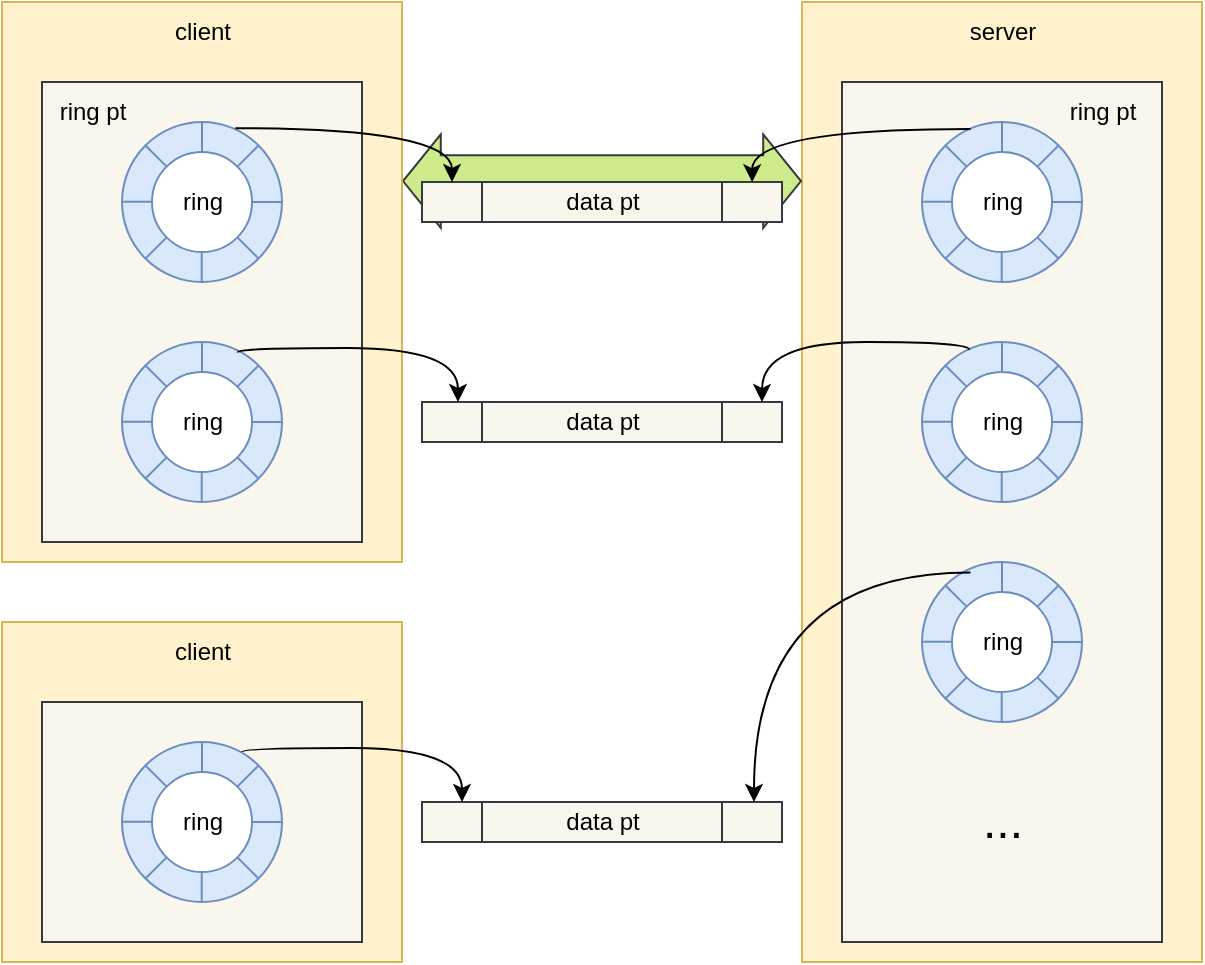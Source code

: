<mxfile version="26.2.14">
  <diagram name="第 1 页" id="fVzsJx4XiAYBmPSDH2KR">
    <mxGraphModel dx="655" dy="427" grid="1" gridSize="10" guides="1" tooltips="1" connect="1" arrows="1" fold="1" page="1" pageScale="1" pageWidth="827" pageHeight="1169" math="0" shadow="0">
      <root>
        <mxCell id="0" />
        <mxCell id="1" parent="0" />
        <mxCell id="dK6BjwZrTyGDKxUqqTmI-32" value="" style="rounded=0;whiteSpace=wrap;html=1;fillColor=#fff2cc;strokeColor=#d6b656;" parent="1" vertex="1">
          <mxGeometry x="520" y="80" width="200" height="480" as="geometry" />
        </mxCell>
        <mxCell id="dK6BjwZrTyGDKxUqqTmI-33" value="" style="rounded=0;whiteSpace=wrap;html=1;fillColor=#f9f7ed;strokeColor=#36393d;" parent="1" vertex="1">
          <mxGeometry x="540" y="120" width="160" height="430" as="geometry" />
        </mxCell>
        <mxCell id="dK6BjwZrTyGDKxUqqTmI-141" value="" style="shape=flexArrow;endArrow=classic;startArrow=classic;html=1;rounded=0;width=25.833;endSize=5.964;fillColor=#cdeb8b;strokeColor=#36393d;startSize=5.964;" parent="1" edge="1">
          <mxGeometry width="100" height="100" relative="1" as="geometry">
            <mxPoint x="320" y="169.56" as="sourcePoint" />
            <mxPoint x="520" y="169.56" as="targetPoint" />
          </mxGeometry>
        </mxCell>
        <mxCell id="dK6BjwZrTyGDKxUqqTmI-2" value="" style="rounded=0;whiteSpace=wrap;html=1;fillColor=#fff2cc;strokeColor=#d6b656;" parent="1" vertex="1">
          <mxGeometry x="120" y="80" width="200" height="280" as="geometry" />
        </mxCell>
        <mxCell id="dK6BjwZrTyGDKxUqqTmI-17" value="" style="rounded=0;whiteSpace=wrap;html=1;fillColor=#f9f7ed;strokeColor=#36393d;" parent="1" vertex="1">
          <mxGeometry x="140" y="120" width="160" height="230" as="geometry" />
        </mxCell>
        <mxCell id="dK6BjwZrTyGDKxUqqTmI-16" value="" style="group" parent="1" vertex="1" connectable="0">
          <mxGeometry x="180" y="140" width="80" height="80" as="geometry" />
        </mxCell>
        <mxCell id="dK6BjwZrTyGDKxUqqTmI-3" value="" style="ellipse;whiteSpace=wrap;html=1;aspect=fixed;fillColor=#dae8fc;strokeColor=#6c8ebf;" parent="dK6BjwZrTyGDKxUqqTmI-16" vertex="1">
          <mxGeometry width="80" height="80" as="geometry" />
        </mxCell>
        <mxCell id="dK6BjwZrTyGDKxUqqTmI-4" value="" style="ellipse;whiteSpace=wrap;html=1;aspect=fixed;fillColor=default;strokeColor=#6c8ebf;" parent="dK6BjwZrTyGDKxUqqTmI-16" vertex="1">
          <mxGeometry x="15" y="15" width="50" height="50" as="geometry" />
        </mxCell>
        <mxCell id="dK6BjwZrTyGDKxUqqTmI-5" value="" style="endArrow=none;html=1;rounded=0;entryX=0.5;entryY=0;entryDx=0;entryDy=0;exitX=0.5;exitY=0;exitDx=0;exitDy=0;fillColor=#dae8fc;strokeColor=#6c8ebf;" parent="dK6BjwZrTyGDKxUqqTmI-16" source="dK6BjwZrTyGDKxUqqTmI-4" target="dK6BjwZrTyGDKxUqqTmI-3" edge="1">
          <mxGeometry width="50" height="50" relative="1" as="geometry">
            <mxPoint x="-160" y="60" as="sourcePoint" />
            <mxPoint x="-110" y="10" as="targetPoint" />
          </mxGeometry>
        </mxCell>
        <mxCell id="dK6BjwZrTyGDKxUqqTmI-6" value="" style="endArrow=none;html=1;rounded=0;entryX=1;entryY=0.5;entryDx=0;entryDy=0;fillColor=#dae8fc;strokeColor=#6c8ebf;" parent="dK6BjwZrTyGDKxUqqTmI-16" source="dK6BjwZrTyGDKxUqqTmI-4" target="dK6BjwZrTyGDKxUqqTmI-3" edge="1">
          <mxGeometry width="50" height="50" relative="1" as="geometry">
            <mxPoint x="10" y="80" as="sourcePoint" />
            <mxPoint x="60" y="30" as="targetPoint" />
          </mxGeometry>
        </mxCell>
        <mxCell id="dK6BjwZrTyGDKxUqqTmI-7" value="" style="endArrow=none;html=1;rounded=0;entryX=1;entryY=0.5;entryDx=0;entryDy=0;fillColor=#dae8fc;strokeColor=#6c8ebf;" parent="dK6BjwZrTyGDKxUqqTmI-16" edge="1">
          <mxGeometry width="50" height="50" relative="1" as="geometry">
            <mxPoint y="39.86" as="sourcePoint" />
            <mxPoint x="15" y="39.86" as="targetPoint" />
          </mxGeometry>
        </mxCell>
        <mxCell id="dK6BjwZrTyGDKxUqqTmI-8" value="" style="endArrow=none;html=1;rounded=0;entryX=0.5;entryY=0;entryDx=0;entryDy=0;exitX=0.5;exitY=0;exitDx=0;exitDy=0;fillColor=#dae8fc;strokeColor=#6c8ebf;" parent="dK6BjwZrTyGDKxUqqTmI-16" edge="1">
          <mxGeometry width="50" height="50" relative="1" as="geometry">
            <mxPoint x="39.86" y="80" as="sourcePoint" />
            <mxPoint x="39.86" y="65" as="targetPoint" />
          </mxGeometry>
        </mxCell>
        <mxCell id="dK6BjwZrTyGDKxUqqTmI-9" value="" style="endArrow=none;html=1;rounded=0;exitX=0;exitY=0;exitDx=0;exitDy=0;entryX=0;entryY=0;entryDx=0;entryDy=0;fillColor=#dae8fc;strokeColor=#6c8ebf;" parent="dK6BjwZrTyGDKxUqqTmI-16" source="dK6BjwZrTyGDKxUqqTmI-3" target="dK6BjwZrTyGDKxUqqTmI-4" edge="1">
          <mxGeometry width="50" height="50" relative="1" as="geometry">
            <mxPoint x="10" y="80" as="sourcePoint" />
            <mxPoint x="60" y="30" as="targetPoint" />
          </mxGeometry>
        </mxCell>
        <mxCell id="dK6BjwZrTyGDKxUqqTmI-10" value="" style="endArrow=none;html=1;rounded=0;entryX=1;entryY=1;entryDx=0;entryDy=0;exitX=1;exitY=1;exitDx=0;exitDy=0;fillColor=#dae8fc;strokeColor=#6c8ebf;" parent="dK6BjwZrTyGDKxUqqTmI-16" source="dK6BjwZrTyGDKxUqqTmI-4" target="dK6BjwZrTyGDKxUqqTmI-3" edge="1">
          <mxGeometry width="50" height="50" relative="1" as="geometry">
            <mxPoint x="65.002" y="55.322" as="sourcePoint" />
            <mxPoint x="74.68" y="65" as="targetPoint" />
          </mxGeometry>
        </mxCell>
        <mxCell id="dK6BjwZrTyGDKxUqqTmI-11" style="edgeStyle=none;rounded=0;orthogonalLoop=1;jettySize=auto;html=1;exitX=1;exitY=0;exitDx=0;exitDy=0;" parent="dK6BjwZrTyGDKxUqqTmI-16" source="dK6BjwZrTyGDKxUqqTmI-3" target="dK6BjwZrTyGDKxUqqTmI-3" edge="1">
          <mxGeometry relative="1" as="geometry" />
        </mxCell>
        <mxCell id="dK6BjwZrTyGDKxUqqTmI-12" value="" style="endArrow=none;html=1;rounded=0;entryX=1;entryY=0;entryDx=0;entryDy=0;exitX=1;exitY=0;exitDx=0;exitDy=0;fillColor=#dae8fc;strokeColor=#6c8ebf;" parent="dK6BjwZrTyGDKxUqqTmI-16" source="dK6BjwZrTyGDKxUqqTmI-4" target="dK6BjwZrTyGDKxUqqTmI-3" edge="1">
          <mxGeometry width="50" height="50" relative="1" as="geometry">
            <mxPoint x="10" y="80" as="sourcePoint" />
            <mxPoint x="60" y="30" as="targetPoint" />
          </mxGeometry>
        </mxCell>
        <mxCell id="dK6BjwZrTyGDKxUqqTmI-13" value="" style="endArrow=none;html=1;rounded=0;exitX=0;exitY=1;exitDx=0;exitDy=0;entryX=0;entryY=1;entryDx=0;entryDy=0;fillColor=#dae8fc;strokeColor=#6c8ebf;" parent="dK6BjwZrTyGDKxUqqTmI-16" source="dK6BjwZrTyGDKxUqqTmI-3" target="dK6BjwZrTyGDKxUqqTmI-4" edge="1">
          <mxGeometry width="50" height="50" relative="1" as="geometry">
            <mxPoint x="10" y="80" as="sourcePoint" />
            <mxPoint x="60" y="30" as="targetPoint" />
          </mxGeometry>
        </mxCell>
        <mxCell id="dK6BjwZrTyGDKxUqqTmI-15" value="ring" style="text;html=1;align=center;verticalAlign=middle;resizable=0;points=[];autosize=1;strokeColor=none;fillColor=none;" parent="dK6BjwZrTyGDKxUqqTmI-16" vertex="1">
          <mxGeometry x="20" y="25" width="40" height="30" as="geometry" />
        </mxCell>
        <mxCell id="dK6BjwZrTyGDKxUqqTmI-18" value="" style="group" parent="1" vertex="1" connectable="0">
          <mxGeometry x="180" y="250" width="80" height="80" as="geometry" />
        </mxCell>
        <mxCell id="dK6BjwZrTyGDKxUqqTmI-19" value="" style="ellipse;whiteSpace=wrap;html=1;aspect=fixed;fillColor=#dae8fc;strokeColor=#6c8ebf;" parent="dK6BjwZrTyGDKxUqqTmI-18" vertex="1">
          <mxGeometry width="80" height="80" as="geometry" />
        </mxCell>
        <mxCell id="dK6BjwZrTyGDKxUqqTmI-20" value="" style="ellipse;whiteSpace=wrap;html=1;aspect=fixed;fillColor=default;strokeColor=#6c8ebf;" parent="dK6BjwZrTyGDKxUqqTmI-18" vertex="1">
          <mxGeometry x="15" y="15" width="50" height="50" as="geometry" />
        </mxCell>
        <mxCell id="dK6BjwZrTyGDKxUqqTmI-21" value="" style="endArrow=none;html=1;rounded=0;entryX=0.5;entryY=0;entryDx=0;entryDy=0;exitX=0.5;exitY=0;exitDx=0;exitDy=0;fillColor=#dae8fc;strokeColor=#6c8ebf;" parent="dK6BjwZrTyGDKxUqqTmI-18" source="dK6BjwZrTyGDKxUqqTmI-20" target="dK6BjwZrTyGDKxUqqTmI-19" edge="1">
          <mxGeometry width="50" height="50" relative="1" as="geometry">
            <mxPoint x="-160" y="60" as="sourcePoint" />
            <mxPoint x="-110" y="10" as="targetPoint" />
          </mxGeometry>
        </mxCell>
        <mxCell id="dK6BjwZrTyGDKxUqqTmI-22" value="" style="endArrow=none;html=1;rounded=0;entryX=1;entryY=0.5;entryDx=0;entryDy=0;fillColor=#dae8fc;strokeColor=#6c8ebf;" parent="dK6BjwZrTyGDKxUqqTmI-18" source="dK6BjwZrTyGDKxUqqTmI-20" target="dK6BjwZrTyGDKxUqqTmI-19" edge="1">
          <mxGeometry width="50" height="50" relative="1" as="geometry">
            <mxPoint x="10" y="80" as="sourcePoint" />
            <mxPoint x="60" y="30" as="targetPoint" />
          </mxGeometry>
        </mxCell>
        <mxCell id="dK6BjwZrTyGDKxUqqTmI-23" value="" style="endArrow=none;html=1;rounded=0;entryX=1;entryY=0.5;entryDx=0;entryDy=0;fillColor=#dae8fc;strokeColor=#6c8ebf;" parent="dK6BjwZrTyGDKxUqqTmI-18" edge="1">
          <mxGeometry width="50" height="50" relative="1" as="geometry">
            <mxPoint y="39.86" as="sourcePoint" />
            <mxPoint x="15" y="39.86" as="targetPoint" />
          </mxGeometry>
        </mxCell>
        <mxCell id="dK6BjwZrTyGDKxUqqTmI-24" value="" style="endArrow=none;html=1;rounded=0;entryX=0.5;entryY=0;entryDx=0;entryDy=0;exitX=0.5;exitY=0;exitDx=0;exitDy=0;fillColor=#dae8fc;strokeColor=#6c8ebf;" parent="dK6BjwZrTyGDKxUqqTmI-18" edge="1">
          <mxGeometry width="50" height="50" relative="1" as="geometry">
            <mxPoint x="39.86" y="80" as="sourcePoint" />
            <mxPoint x="39.86" y="65" as="targetPoint" />
          </mxGeometry>
        </mxCell>
        <mxCell id="dK6BjwZrTyGDKxUqqTmI-25" value="" style="endArrow=none;html=1;rounded=0;exitX=0;exitY=0;exitDx=0;exitDy=0;entryX=0;entryY=0;entryDx=0;entryDy=0;fillColor=#dae8fc;strokeColor=#6c8ebf;" parent="dK6BjwZrTyGDKxUqqTmI-18" source="dK6BjwZrTyGDKxUqqTmI-19" target="dK6BjwZrTyGDKxUqqTmI-20" edge="1">
          <mxGeometry width="50" height="50" relative="1" as="geometry">
            <mxPoint x="10" y="80" as="sourcePoint" />
            <mxPoint x="60" y="30" as="targetPoint" />
          </mxGeometry>
        </mxCell>
        <mxCell id="dK6BjwZrTyGDKxUqqTmI-26" value="" style="endArrow=none;html=1;rounded=0;entryX=1;entryY=1;entryDx=0;entryDy=0;exitX=1;exitY=1;exitDx=0;exitDy=0;fillColor=#dae8fc;strokeColor=#6c8ebf;" parent="dK6BjwZrTyGDKxUqqTmI-18" source="dK6BjwZrTyGDKxUqqTmI-20" target="dK6BjwZrTyGDKxUqqTmI-19" edge="1">
          <mxGeometry width="50" height="50" relative="1" as="geometry">
            <mxPoint x="65.002" y="55.322" as="sourcePoint" />
            <mxPoint x="74.68" y="65" as="targetPoint" />
          </mxGeometry>
        </mxCell>
        <mxCell id="dK6BjwZrTyGDKxUqqTmI-27" style="edgeStyle=none;rounded=0;orthogonalLoop=1;jettySize=auto;html=1;exitX=1;exitY=0;exitDx=0;exitDy=0;" parent="dK6BjwZrTyGDKxUqqTmI-18" source="dK6BjwZrTyGDKxUqqTmI-19" target="dK6BjwZrTyGDKxUqqTmI-19" edge="1">
          <mxGeometry relative="1" as="geometry" />
        </mxCell>
        <mxCell id="dK6BjwZrTyGDKxUqqTmI-28" value="" style="endArrow=none;html=1;rounded=0;entryX=1;entryY=0;entryDx=0;entryDy=0;exitX=1;exitY=0;exitDx=0;exitDy=0;fillColor=#dae8fc;strokeColor=#6c8ebf;" parent="dK6BjwZrTyGDKxUqqTmI-18" source="dK6BjwZrTyGDKxUqqTmI-20" target="dK6BjwZrTyGDKxUqqTmI-19" edge="1">
          <mxGeometry width="50" height="50" relative="1" as="geometry">
            <mxPoint x="10" y="80" as="sourcePoint" />
            <mxPoint x="60" y="30" as="targetPoint" />
          </mxGeometry>
        </mxCell>
        <mxCell id="dK6BjwZrTyGDKxUqqTmI-29" value="" style="endArrow=none;html=1;rounded=0;exitX=0;exitY=1;exitDx=0;exitDy=0;entryX=0;entryY=1;entryDx=0;entryDy=0;fillColor=#dae8fc;strokeColor=#6c8ebf;" parent="dK6BjwZrTyGDKxUqqTmI-18" source="dK6BjwZrTyGDKxUqqTmI-19" target="dK6BjwZrTyGDKxUqqTmI-20" edge="1">
          <mxGeometry width="50" height="50" relative="1" as="geometry">
            <mxPoint x="10" y="80" as="sourcePoint" />
            <mxPoint x="60" y="30" as="targetPoint" />
          </mxGeometry>
        </mxCell>
        <mxCell id="dK6BjwZrTyGDKxUqqTmI-30" value="ring" style="text;html=1;align=center;verticalAlign=middle;resizable=0;points=[];autosize=1;strokeColor=none;fillColor=none;" parent="dK6BjwZrTyGDKxUqqTmI-18" vertex="1">
          <mxGeometry x="20" y="25" width="40" height="30" as="geometry" />
        </mxCell>
        <mxCell id="dK6BjwZrTyGDKxUqqTmI-31" value="client" style="text;html=1;align=center;verticalAlign=middle;resizable=0;points=[];autosize=1;strokeColor=none;fillColor=none;" parent="1" vertex="1">
          <mxGeometry x="195" y="80" width="50" height="30" as="geometry" />
        </mxCell>
        <mxCell id="dK6BjwZrTyGDKxUqqTmI-34" value="" style="group" parent="1" vertex="1" connectable="0">
          <mxGeometry x="580" y="140" width="80" height="80" as="geometry" />
        </mxCell>
        <mxCell id="dK6BjwZrTyGDKxUqqTmI-35" value="" style="ellipse;whiteSpace=wrap;html=1;aspect=fixed;fillColor=#dae8fc;strokeColor=#6c8ebf;" parent="dK6BjwZrTyGDKxUqqTmI-34" vertex="1">
          <mxGeometry width="80" height="80" as="geometry" />
        </mxCell>
        <mxCell id="dK6BjwZrTyGDKxUqqTmI-36" value="" style="ellipse;whiteSpace=wrap;html=1;aspect=fixed;fillColor=default;strokeColor=#6c8ebf;" parent="dK6BjwZrTyGDKxUqqTmI-34" vertex="1">
          <mxGeometry x="15" y="15" width="50" height="50" as="geometry" />
        </mxCell>
        <mxCell id="dK6BjwZrTyGDKxUqqTmI-37" value="" style="endArrow=none;html=1;rounded=0;entryX=0.5;entryY=0;entryDx=0;entryDy=0;exitX=0.5;exitY=0;exitDx=0;exitDy=0;fillColor=#dae8fc;strokeColor=#6c8ebf;" parent="dK6BjwZrTyGDKxUqqTmI-34" source="dK6BjwZrTyGDKxUqqTmI-36" target="dK6BjwZrTyGDKxUqqTmI-35" edge="1">
          <mxGeometry width="50" height="50" relative="1" as="geometry">
            <mxPoint x="-160" y="60" as="sourcePoint" />
            <mxPoint x="-110" y="10" as="targetPoint" />
          </mxGeometry>
        </mxCell>
        <mxCell id="dK6BjwZrTyGDKxUqqTmI-38" value="" style="endArrow=none;html=1;rounded=0;entryX=1;entryY=0.5;entryDx=0;entryDy=0;fillColor=#dae8fc;strokeColor=#6c8ebf;" parent="dK6BjwZrTyGDKxUqqTmI-34" source="dK6BjwZrTyGDKxUqqTmI-36" target="dK6BjwZrTyGDKxUqqTmI-35" edge="1">
          <mxGeometry width="50" height="50" relative="1" as="geometry">
            <mxPoint x="10" y="80" as="sourcePoint" />
            <mxPoint x="60" y="30" as="targetPoint" />
          </mxGeometry>
        </mxCell>
        <mxCell id="dK6BjwZrTyGDKxUqqTmI-39" value="" style="endArrow=none;html=1;rounded=0;entryX=1;entryY=0.5;entryDx=0;entryDy=0;fillColor=#dae8fc;strokeColor=#6c8ebf;" parent="dK6BjwZrTyGDKxUqqTmI-34" edge="1">
          <mxGeometry width="50" height="50" relative="1" as="geometry">
            <mxPoint y="39.86" as="sourcePoint" />
            <mxPoint x="15" y="39.86" as="targetPoint" />
          </mxGeometry>
        </mxCell>
        <mxCell id="dK6BjwZrTyGDKxUqqTmI-40" value="" style="endArrow=none;html=1;rounded=0;entryX=0.5;entryY=0;entryDx=0;entryDy=0;exitX=0.5;exitY=0;exitDx=0;exitDy=0;fillColor=#dae8fc;strokeColor=#6c8ebf;" parent="dK6BjwZrTyGDKxUqqTmI-34" edge="1">
          <mxGeometry width="50" height="50" relative="1" as="geometry">
            <mxPoint x="39.86" y="80" as="sourcePoint" />
            <mxPoint x="39.86" y="65" as="targetPoint" />
          </mxGeometry>
        </mxCell>
        <mxCell id="dK6BjwZrTyGDKxUqqTmI-41" value="" style="endArrow=none;html=1;rounded=0;exitX=0;exitY=0;exitDx=0;exitDy=0;entryX=0;entryY=0;entryDx=0;entryDy=0;fillColor=#dae8fc;strokeColor=#6c8ebf;" parent="dK6BjwZrTyGDKxUqqTmI-34" source="dK6BjwZrTyGDKxUqqTmI-35" target="dK6BjwZrTyGDKxUqqTmI-36" edge="1">
          <mxGeometry width="50" height="50" relative="1" as="geometry">
            <mxPoint x="10" y="80" as="sourcePoint" />
            <mxPoint x="60" y="30" as="targetPoint" />
          </mxGeometry>
        </mxCell>
        <mxCell id="dK6BjwZrTyGDKxUqqTmI-42" value="" style="endArrow=none;html=1;rounded=0;entryX=1;entryY=1;entryDx=0;entryDy=0;exitX=1;exitY=1;exitDx=0;exitDy=0;fillColor=#dae8fc;strokeColor=#6c8ebf;" parent="dK6BjwZrTyGDKxUqqTmI-34" source="dK6BjwZrTyGDKxUqqTmI-36" target="dK6BjwZrTyGDKxUqqTmI-35" edge="1">
          <mxGeometry width="50" height="50" relative="1" as="geometry">
            <mxPoint x="65.002" y="55.322" as="sourcePoint" />
            <mxPoint x="74.68" y="65" as="targetPoint" />
          </mxGeometry>
        </mxCell>
        <mxCell id="dK6BjwZrTyGDKxUqqTmI-43" style="edgeStyle=none;rounded=0;orthogonalLoop=1;jettySize=auto;html=1;exitX=1;exitY=0;exitDx=0;exitDy=0;" parent="dK6BjwZrTyGDKxUqqTmI-34" source="dK6BjwZrTyGDKxUqqTmI-35" target="dK6BjwZrTyGDKxUqqTmI-35" edge="1">
          <mxGeometry relative="1" as="geometry" />
        </mxCell>
        <mxCell id="dK6BjwZrTyGDKxUqqTmI-44" value="" style="endArrow=none;html=1;rounded=0;entryX=1;entryY=0;entryDx=0;entryDy=0;exitX=1;exitY=0;exitDx=0;exitDy=0;fillColor=#dae8fc;strokeColor=#6c8ebf;" parent="dK6BjwZrTyGDKxUqqTmI-34" source="dK6BjwZrTyGDKxUqqTmI-36" target="dK6BjwZrTyGDKxUqqTmI-35" edge="1">
          <mxGeometry width="50" height="50" relative="1" as="geometry">
            <mxPoint x="10" y="80" as="sourcePoint" />
            <mxPoint x="60" y="30" as="targetPoint" />
          </mxGeometry>
        </mxCell>
        <mxCell id="dK6BjwZrTyGDKxUqqTmI-45" value="" style="endArrow=none;html=1;rounded=0;exitX=0;exitY=1;exitDx=0;exitDy=0;entryX=0;entryY=1;entryDx=0;entryDy=0;fillColor=#dae8fc;strokeColor=#6c8ebf;" parent="dK6BjwZrTyGDKxUqqTmI-34" source="dK6BjwZrTyGDKxUqqTmI-35" target="dK6BjwZrTyGDKxUqqTmI-36" edge="1">
          <mxGeometry width="50" height="50" relative="1" as="geometry">
            <mxPoint x="10" y="80" as="sourcePoint" />
            <mxPoint x="60" y="30" as="targetPoint" />
          </mxGeometry>
        </mxCell>
        <mxCell id="dK6BjwZrTyGDKxUqqTmI-46" value="ring" style="text;html=1;align=center;verticalAlign=middle;resizable=0;points=[];autosize=1;strokeColor=none;fillColor=none;" parent="dK6BjwZrTyGDKxUqqTmI-34" vertex="1">
          <mxGeometry x="20" y="25" width="40" height="30" as="geometry" />
        </mxCell>
        <mxCell id="dK6BjwZrTyGDKxUqqTmI-47" value="" style="group" parent="1" vertex="1" connectable="0">
          <mxGeometry x="580" y="250" width="80" height="80" as="geometry" />
        </mxCell>
        <mxCell id="dK6BjwZrTyGDKxUqqTmI-48" value="" style="ellipse;whiteSpace=wrap;html=1;aspect=fixed;fillColor=#dae8fc;strokeColor=#6c8ebf;" parent="dK6BjwZrTyGDKxUqqTmI-47" vertex="1">
          <mxGeometry width="80" height="80" as="geometry" />
        </mxCell>
        <mxCell id="dK6BjwZrTyGDKxUqqTmI-49" value="" style="ellipse;whiteSpace=wrap;html=1;aspect=fixed;fillColor=default;strokeColor=#6c8ebf;" parent="dK6BjwZrTyGDKxUqqTmI-47" vertex="1">
          <mxGeometry x="15" y="15" width="50" height="50" as="geometry" />
        </mxCell>
        <mxCell id="dK6BjwZrTyGDKxUqqTmI-50" value="" style="endArrow=none;html=1;rounded=0;entryX=0.5;entryY=0;entryDx=0;entryDy=0;exitX=0.5;exitY=0;exitDx=0;exitDy=0;fillColor=#dae8fc;strokeColor=#6c8ebf;" parent="dK6BjwZrTyGDKxUqqTmI-47" source="dK6BjwZrTyGDKxUqqTmI-49" target="dK6BjwZrTyGDKxUqqTmI-48" edge="1">
          <mxGeometry width="50" height="50" relative="1" as="geometry">
            <mxPoint x="-160" y="60" as="sourcePoint" />
            <mxPoint x="-110" y="10" as="targetPoint" />
          </mxGeometry>
        </mxCell>
        <mxCell id="dK6BjwZrTyGDKxUqqTmI-51" value="" style="endArrow=none;html=1;rounded=0;entryX=1;entryY=0.5;entryDx=0;entryDy=0;fillColor=#dae8fc;strokeColor=#6c8ebf;" parent="dK6BjwZrTyGDKxUqqTmI-47" source="dK6BjwZrTyGDKxUqqTmI-49" target="dK6BjwZrTyGDKxUqqTmI-48" edge="1">
          <mxGeometry width="50" height="50" relative="1" as="geometry">
            <mxPoint x="10" y="80" as="sourcePoint" />
            <mxPoint x="60" y="30" as="targetPoint" />
          </mxGeometry>
        </mxCell>
        <mxCell id="dK6BjwZrTyGDKxUqqTmI-52" value="" style="endArrow=none;html=1;rounded=0;entryX=1;entryY=0.5;entryDx=0;entryDy=0;fillColor=#dae8fc;strokeColor=#6c8ebf;" parent="dK6BjwZrTyGDKxUqqTmI-47" edge="1">
          <mxGeometry width="50" height="50" relative="1" as="geometry">
            <mxPoint y="39.86" as="sourcePoint" />
            <mxPoint x="15" y="39.86" as="targetPoint" />
          </mxGeometry>
        </mxCell>
        <mxCell id="dK6BjwZrTyGDKxUqqTmI-53" value="" style="endArrow=none;html=1;rounded=0;entryX=0.5;entryY=0;entryDx=0;entryDy=0;exitX=0.5;exitY=0;exitDx=0;exitDy=0;fillColor=#dae8fc;strokeColor=#6c8ebf;" parent="dK6BjwZrTyGDKxUqqTmI-47" edge="1">
          <mxGeometry width="50" height="50" relative="1" as="geometry">
            <mxPoint x="39.86" y="80" as="sourcePoint" />
            <mxPoint x="39.86" y="65" as="targetPoint" />
          </mxGeometry>
        </mxCell>
        <mxCell id="dK6BjwZrTyGDKxUqqTmI-54" value="" style="endArrow=none;html=1;rounded=0;exitX=0;exitY=0;exitDx=0;exitDy=0;entryX=0;entryY=0;entryDx=0;entryDy=0;fillColor=#dae8fc;strokeColor=#6c8ebf;" parent="dK6BjwZrTyGDKxUqqTmI-47" source="dK6BjwZrTyGDKxUqqTmI-48" target="dK6BjwZrTyGDKxUqqTmI-49" edge="1">
          <mxGeometry width="50" height="50" relative="1" as="geometry">
            <mxPoint x="10" y="80" as="sourcePoint" />
            <mxPoint x="60" y="30" as="targetPoint" />
          </mxGeometry>
        </mxCell>
        <mxCell id="dK6BjwZrTyGDKxUqqTmI-55" value="" style="endArrow=none;html=1;rounded=0;entryX=1;entryY=1;entryDx=0;entryDy=0;exitX=1;exitY=1;exitDx=0;exitDy=0;fillColor=#dae8fc;strokeColor=#6c8ebf;" parent="dK6BjwZrTyGDKxUqqTmI-47" source="dK6BjwZrTyGDKxUqqTmI-49" target="dK6BjwZrTyGDKxUqqTmI-48" edge="1">
          <mxGeometry width="50" height="50" relative="1" as="geometry">
            <mxPoint x="65.002" y="55.322" as="sourcePoint" />
            <mxPoint x="74.68" y="65" as="targetPoint" />
          </mxGeometry>
        </mxCell>
        <mxCell id="dK6BjwZrTyGDKxUqqTmI-56" style="edgeStyle=none;rounded=0;orthogonalLoop=1;jettySize=auto;html=1;exitX=1;exitY=0;exitDx=0;exitDy=0;" parent="dK6BjwZrTyGDKxUqqTmI-47" source="dK6BjwZrTyGDKxUqqTmI-48" target="dK6BjwZrTyGDKxUqqTmI-48" edge="1">
          <mxGeometry relative="1" as="geometry" />
        </mxCell>
        <mxCell id="dK6BjwZrTyGDKxUqqTmI-57" value="" style="endArrow=none;html=1;rounded=0;entryX=1;entryY=0;entryDx=0;entryDy=0;exitX=1;exitY=0;exitDx=0;exitDy=0;fillColor=#dae8fc;strokeColor=#6c8ebf;" parent="dK6BjwZrTyGDKxUqqTmI-47" source="dK6BjwZrTyGDKxUqqTmI-49" target="dK6BjwZrTyGDKxUqqTmI-48" edge="1">
          <mxGeometry width="50" height="50" relative="1" as="geometry">
            <mxPoint x="10" y="80" as="sourcePoint" />
            <mxPoint x="60" y="30" as="targetPoint" />
          </mxGeometry>
        </mxCell>
        <mxCell id="dK6BjwZrTyGDKxUqqTmI-58" value="" style="endArrow=none;html=1;rounded=0;exitX=0;exitY=1;exitDx=0;exitDy=0;entryX=0;entryY=1;entryDx=0;entryDy=0;fillColor=#dae8fc;strokeColor=#6c8ebf;" parent="dK6BjwZrTyGDKxUqqTmI-47" source="dK6BjwZrTyGDKxUqqTmI-48" target="dK6BjwZrTyGDKxUqqTmI-49" edge="1">
          <mxGeometry width="50" height="50" relative="1" as="geometry">
            <mxPoint x="10" y="80" as="sourcePoint" />
            <mxPoint x="60" y="30" as="targetPoint" />
          </mxGeometry>
        </mxCell>
        <mxCell id="dK6BjwZrTyGDKxUqqTmI-59" value="ring" style="text;html=1;align=center;verticalAlign=middle;resizable=0;points=[];autosize=1;strokeColor=none;fillColor=none;" parent="dK6BjwZrTyGDKxUqqTmI-47" vertex="1">
          <mxGeometry x="20" y="25" width="40" height="30" as="geometry" />
        </mxCell>
        <mxCell id="dK6BjwZrTyGDKxUqqTmI-60" value="server" style="text;html=1;align=center;verticalAlign=middle;resizable=0;points=[];autosize=1;strokeColor=none;fillColor=none;" parent="1" vertex="1">
          <mxGeometry x="590" y="80" width="60" height="30" as="geometry" />
        </mxCell>
        <mxCell id="dK6BjwZrTyGDKxUqqTmI-61" value="" style="rounded=0;whiteSpace=wrap;html=1;fillColor=#fff2cc;strokeColor=#d6b656;" parent="1" vertex="1">
          <mxGeometry x="120" y="390" width="200" height="170" as="geometry" />
        </mxCell>
        <mxCell id="dK6BjwZrTyGDKxUqqTmI-62" value="" style="rounded=0;whiteSpace=wrap;html=1;fillColor=#f9f7ed;strokeColor=#36393d;" parent="1" vertex="1">
          <mxGeometry x="140" y="430" width="160" height="120" as="geometry" />
        </mxCell>
        <mxCell id="dK6BjwZrTyGDKxUqqTmI-63" value="" style="group" parent="1" vertex="1" connectable="0">
          <mxGeometry x="180" y="450" width="80" height="80" as="geometry" />
        </mxCell>
        <mxCell id="dK6BjwZrTyGDKxUqqTmI-64" value="" style="ellipse;whiteSpace=wrap;html=1;aspect=fixed;fillColor=#dae8fc;strokeColor=#6c8ebf;" parent="dK6BjwZrTyGDKxUqqTmI-63" vertex="1">
          <mxGeometry width="80" height="80" as="geometry" />
        </mxCell>
        <mxCell id="dK6BjwZrTyGDKxUqqTmI-65" value="" style="ellipse;whiteSpace=wrap;html=1;aspect=fixed;fillColor=default;strokeColor=#6c8ebf;" parent="dK6BjwZrTyGDKxUqqTmI-63" vertex="1">
          <mxGeometry x="15" y="15" width="50" height="50" as="geometry" />
        </mxCell>
        <mxCell id="dK6BjwZrTyGDKxUqqTmI-66" value="" style="endArrow=none;html=1;rounded=0;entryX=0.5;entryY=0;entryDx=0;entryDy=0;exitX=0.5;exitY=0;exitDx=0;exitDy=0;fillColor=#dae8fc;strokeColor=#6c8ebf;" parent="dK6BjwZrTyGDKxUqqTmI-63" source="dK6BjwZrTyGDKxUqqTmI-65" target="dK6BjwZrTyGDKxUqqTmI-64" edge="1">
          <mxGeometry width="50" height="50" relative="1" as="geometry">
            <mxPoint x="-160" y="60" as="sourcePoint" />
            <mxPoint x="-110" y="10" as="targetPoint" />
          </mxGeometry>
        </mxCell>
        <mxCell id="dK6BjwZrTyGDKxUqqTmI-67" value="" style="endArrow=none;html=1;rounded=0;entryX=1;entryY=0.5;entryDx=0;entryDy=0;fillColor=#dae8fc;strokeColor=#6c8ebf;" parent="dK6BjwZrTyGDKxUqqTmI-63" source="dK6BjwZrTyGDKxUqqTmI-65" target="dK6BjwZrTyGDKxUqqTmI-64" edge="1">
          <mxGeometry width="50" height="50" relative="1" as="geometry">
            <mxPoint x="10" y="80" as="sourcePoint" />
            <mxPoint x="60" y="30" as="targetPoint" />
          </mxGeometry>
        </mxCell>
        <mxCell id="dK6BjwZrTyGDKxUqqTmI-68" value="" style="endArrow=none;html=1;rounded=0;entryX=1;entryY=0.5;entryDx=0;entryDy=0;fillColor=#dae8fc;strokeColor=#6c8ebf;" parent="dK6BjwZrTyGDKxUqqTmI-63" edge="1">
          <mxGeometry width="50" height="50" relative="1" as="geometry">
            <mxPoint y="39.86" as="sourcePoint" />
            <mxPoint x="15" y="39.86" as="targetPoint" />
          </mxGeometry>
        </mxCell>
        <mxCell id="dK6BjwZrTyGDKxUqqTmI-69" value="" style="endArrow=none;html=1;rounded=0;entryX=0.5;entryY=0;entryDx=0;entryDy=0;exitX=0.5;exitY=0;exitDx=0;exitDy=0;fillColor=#dae8fc;strokeColor=#6c8ebf;" parent="dK6BjwZrTyGDKxUqqTmI-63" edge="1">
          <mxGeometry width="50" height="50" relative="1" as="geometry">
            <mxPoint x="39.86" y="80" as="sourcePoint" />
            <mxPoint x="39.86" y="65" as="targetPoint" />
          </mxGeometry>
        </mxCell>
        <mxCell id="dK6BjwZrTyGDKxUqqTmI-70" value="" style="endArrow=none;html=1;rounded=0;exitX=0;exitY=0;exitDx=0;exitDy=0;entryX=0;entryY=0;entryDx=0;entryDy=0;fillColor=#dae8fc;strokeColor=#6c8ebf;" parent="dK6BjwZrTyGDKxUqqTmI-63" source="dK6BjwZrTyGDKxUqqTmI-64" target="dK6BjwZrTyGDKxUqqTmI-65" edge="1">
          <mxGeometry width="50" height="50" relative="1" as="geometry">
            <mxPoint x="10" y="80" as="sourcePoint" />
            <mxPoint x="60" y="30" as="targetPoint" />
          </mxGeometry>
        </mxCell>
        <mxCell id="dK6BjwZrTyGDKxUqqTmI-71" value="" style="endArrow=none;html=1;rounded=0;entryX=1;entryY=1;entryDx=0;entryDy=0;exitX=1;exitY=1;exitDx=0;exitDy=0;fillColor=#dae8fc;strokeColor=#6c8ebf;" parent="dK6BjwZrTyGDKxUqqTmI-63" source="dK6BjwZrTyGDKxUqqTmI-65" target="dK6BjwZrTyGDKxUqqTmI-64" edge="1">
          <mxGeometry width="50" height="50" relative="1" as="geometry">
            <mxPoint x="65.002" y="55.322" as="sourcePoint" />
            <mxPoint x="74.68" y="65" as="targetPoint" />
          </mxGeometry>
        </mxCell>
        <mxCell id="dK6BjwZrTyGDKxUqqTmI-72" style="edgeStyle=none;rounded=0;orthogonalLoop=1;jettySize=auto;html=1;exitX=1;exitY=0;exitDx=0;exitDy=0;" parent="dK6BjwZrTyGDKxUqqTmI-63" source="dK6BjwZrTyGDKxUqqTmI-64" target="dK6BjwZrTyGDKxUqqTmI-64" edge="1">
          <mxGeometry relative="1" as="geometry" />
        </mxCell>
        <mxCell id="dK6BjwZrTyGDKxUqqTmI-73" value="" style="endArrow=none;html=1;rounded=0;entryX=1;entryY=0;entryDx=0;entryDy=0;exitX=1;exitY=0;exitDx=0;exitDy=0;fillColor=#dae8fc;strokeColor=#6c8ebf;" parent="dK6BjwZrTyGDKxUqqTmI-63" source="dK6BjwZrTyGDKxUqqTmI-65" target="dK6BjwZrTyGDKxUqqTmI-64" edge="1">
          <mxGeometry width="50" height="50" relative="1" as="geometry">
            <mxPoint x="10" y="80" as="sourcePoint" />
            <mxPoint x="60" y="30" as="targetPoint" />
          </mxGeometry>
        </mxCell>
        <mxCell id="dK6BjwZrTyGDKxUqqTmI-74" value="" style="endArrow=none;html=1;rounded=0;exitX=0;exitY=1;exitDx=0;exitDy=0;entryX=0;entryY=1;entryDx=0;entryDy=0;fillColor=#dae8fc;strokeColor=#6c8ebf;" parent="dK6BjwZrTyGDKxUqqTmI-63" source="dK6BjwZrTyGDKxUqqTmI-64" target="dK6BjwZrTyGDKxUqqTmI-65" edge="1">
          <mxGeometry width="50" height="50" relative="1" as="geometry">
            <mxPoint x="10" y="80" as="sourcePoint" />
            <mxPoint x="60" y="30" as="targetPoint" />
          </mxGeometry>
        </mxCell>
        <mxCell id="dK6BjwZrTyGDKxUqqTmI-75" value="ring" style="text;html=1;align=center;verticalAlign=middle;resizable=0;points=[];autosize=1;strokeColor=none;fillColor=none;" parent="dK6BjwZrTyGDKxUqqTmI-63" vertex="1">
          <mxGeometry x="20" y="25" width="40" height="30" as="geometry" />
        </mxCell>
        <mxCell id="dK6BjwZrTyGDKxUqqTmI-89" value="client" style="text;html=1;align=center;verticalAlign=middle;resizable=0;points=[];autosize=1;strokeColor=none;fillColor=none;" parent="1" vertex="1">
          <mxGeometry x="195" y="390" width="50" height="30" as="geometry" />
        </mxCell>
        <mxCell id="dK6BjwZrTyGDKxUqqTmI-91" value="" style="group" parent="1" vertex="1" connectable="0">
          <mxGeometry x="580" y="360" width="80" height="80" as="geometry" />
        </mxCell>
        <mxCell id="dK6BjwZrTyGDKxUqqTmI-92" value="" style="ellipse;whiteSpace=wrap;html=1;aspect=fixed;fillColor=#dae8fc;strokeColor=#6c8ebf;" parent="dK6BjwZrTyGDKxUqqTmI-91" vertex="1">
          <mxGeometry width="80" height="80" as="geometry" />
        </mxCell>
        <mxCell id="dK6BjwZrTyGDKxUqqTmI-93" value="" style="ellipse;whiteSpace=wrap;html=1;aspect=fixed;fillColor=default;strokeColor=#6c8ebf;" parent="dK6BjwZrTyGDKxUqqTmI-91" vertex="1">
          <mxGeometry x="15" y="15" width="50" height="50" as="geometry" />
        </mxCell>
        <mxCell id="dK6BjwZrTyGDKxUqqTmI-94" value="" style="endArrow=none;html=1;rounded=0;entryX=0.5;entryY=0;entryDx=0;entryDy=0;exitX=0.5;exitY=0;exitDx=0;exitDy=0;fillColor=#dae8fc;strokeColor=#6c8ebf;" parent="dK6BjwZrTyGDKxUqqTmI-91" source="dK6BjwZrTyGDKxUqqTmI-93" target="dK6BjwZrTyGDKxUqqTmI-92" edge="1">
          <mxGeometry width="50" height="50" relative="1" as="geometry">
            <mxPoint x="-160" y="60" as="sourcePoint" />
            <mxPoint x="-110" y="10" as="targetPoint" />
          </mxGeometry>
        </mxCell>
        <mxCell id="dK6BjwZrTyGDKxUqqTmI-95" value="" style="endArrow=none;html=1;rounded=0;entryX=1;entryY=0.5;entryDx=0;entryDy=0;fillColor=#dae8fc;strokeColor=#6c8ebf;" parent="dK6BjwZrTyGDKxUqqTmI-91" source="dK6BjwZrTyGDKxUqqTmI-93" target="dK6BjwZrTyGDKxUqqTmI-92" edge="1">
          <mxGeometry width="50" height="50" relative="1" as="geometry">
            <mxPoint x="10" y="80" as="sourcePoint" />
            <mxPoint x="60" y="30" as="targetPoint" />
          </mxGeometry>
        </mxCell>
        <mxCell id="dK6BjwZrTyGDKxUqqTmI-96" value="" style="endArrow=none;html=1;rounded=0;entryX=1;entryY=0.5;entryDx=0;entryDy=0;fillColor=#dae8fc;strokeColor=#6c8ebf;" parent="dK6BjwZrTyGDKxUqqTmI-91" edge="1">
          <mxGeometry width="50" height="50" relative="1" as="geometry">
            <mxPoint y="39.86" as="sourcePoint" />
            <mxPoint x="15" y="39.86" as="targetPoint" />
          </mxGeometry>
        </mxCell>
        <mxCell id="dK6BjwZrTyGDKxUqqTmI-97" value="" style="endArrow=none;html=1;rounded=0;entryX=0.5;entryY=0;entryDx=0;entryDy=0;exitX=0.5;exitY=0;exitDx=0;exitDy=0;fillColor=#dae8fc;strokeColor=#6c8ebf;" parent="dK6BjwZrTyGDKxUqqTmI-91" edge="1">
          <mxGeometry width="50" height="50" relative="1" as="geometry">
            <mxPoint x="39.86" y="80" as="sourcePoint" />
            <mxPoint x="39.86" y="65" as="targetPoint" />
          </mxGeometry>
        </mxCell>
        <mxCell id="dK6BjwZrTyGDKxUqqTmI-98" value="" style="endArrow=none;html=1;rounded=0;exitX=0;exitY=0;exitDx=0;exitDy=0;entryX=0;entryY=0;entryDx=0;entryDy=0;fillColor=#dae8fc;strokeColor=#6c8ebf;" parent="dK6BjwZrTyGDKxUqqTmI-91" source="dK6BjwZrTyGDKxUqqTmI-92" target="dK6BjwZrTyGDKxUqqTmI-93" edge="1">
          <mxGeometry width="50" height="50" relative="1" as="geometry">
            <mxPoint x="10" y="80" as="sourcePoint" />
            <mxPoint x="60" y="30" as="targetPoint" />
          </mxGeometry>
        </mxCell>
        <mxCell id="dK6BjwZrTyGDKxUqqTmI-99" value="" style="endArrow=none;html=1;rounded=0;entryX=1;entryY=1;entryDx=0;entryDy=0;exitX=1;exitY=1;exitDx=0;exitDy=0;fillColor=#dae8fc;strokeColor=#6c8ebf;" parent="dK6BjwZrTyGDKxUqqTmI-91" source="dK6BjwZrTyGDKxUqqTmI-93" target="dK6BjwZrTyGDKxUqqTmI-92" edge="1">
          <mxGeometry width="50" height="50" relative="1" as="geometry">
            <mxPoint x="65.002" y="55.322" as="sourcePoint" />
            <mxPoint x="74.68" y="65" as="targetPoint" />
          </mxGeometry>
        </mxCell>
        <mxCell id="dK6BjwZrTyGDKxUqqTmI-100" style="edgeStyle=none;rounded=0;orthogonalLoop=1;jettySize=auto;html=1;exitX=1;exitY=0;exitDx=0;exitDy=0;" parent="dK6BjwZrTyGDKxUqqTmI-91" source="dK6BjwZrTyGDKxUqqTmI-92" target="dK6BjwZrTyGDKxUqqTmI-92" edge="1">
          <mxGeometry relative="1" as="geometry" />
        </mxCell>
        <mxCell id="dK6BjwZrTyGDKxUqqTmI-101" value="" style="endArrow=none;html=1;rounded=0;entryX=1;entryY=0;entryDx=0;entryDy=0;exitX=1;exitY=0;exitDx=0;exitDy=0;fillColor=#dae8fc;strokeColor=#6c8ebf;" parent="dK6BjwZrTyGDKxUqqTmI-91" source="dK6BjwZrTyGDKxUqqTmI-93" target="dK6BjwZrTyGDKxUqqTmI-92" edge="1">
          <mxGeometry width="50" height="50" relative="1" as="geometry">
            <mxPoint x="10" y="80" as="sourcePoint" />
            <mxPoint x="60" y="30" as="targetPoint" />
          </mxGeometry>
        </mxCell>
        <mxCell id="dK6BjwZrTyGDKxUqqTmI-102" value="" style="endArrow=none;html=1;rounded=0;exitX=0;exitY=1;exitDx=0;exitDy=0;entryX=0;entryY=1;entryDx=0;entryDy=0;fillColor=#dae8fc;strokeColor=#6c8ebf;" parent="dK6BjwZrTyGDKxUqqTmI-91" source="dK6BjwZrTyGDKxUqqTmI-92" target="dK6BjwZrTyGDKxUqqTmI-93" edge="1">
          <mxGeometry width="50" height="50" relative="1" as="geometry">
            <mxPoint x="10" y="80" as="sourcePoint" />
            <mxPoint x="60" y="30" as="targetPoint" />
          </mxGeometry>
        </mxCell>
        <mxCell id="dK6BjwZrTyGDKxUqqTmI-103" value="ring" style="text;html=1;align=center;verticalAlign=middle;resizable=0;points=[];autosize=1;strokeColor=none;fillColor=none;" parent="dK6BjwZrTyGDKxUqqTmI-91" vertex="1">
          <mxGeometry x="20" y="25" width="40" height="30" as="geometry" />
        </mxCell>
        <mxCell id="dK6BjwZrTyGDKxUqqTmI-107" value="&lt;font style=&quot;font-size: 24px;&quot;&gt;...&lt;/font&gt;" style="text;html=1;align=center;verticalAlign=middle;resizable=0;points=[];autosize=1;strokeColor=none;fillColor=none;" parent="1" vertex="1">
          <mxGeometry x="600" y="470" width="40" height="40" as="geometry" />
        </mxCell>
        <mxCell id="dK6BjwZrTyGDKxUqqTmI-108" value="" style="rounded=0;whiteSpace=wrap;html=1;fillColor=#f9f7ed;strokeColor=#36393d;" parent="1" vertex="1">
          <mxGeometry x="330" y="170" width="180" height="20" as="geometry" />
        </mxCell>
        <mxCell id="dK6BjwZrTyGDKxUqqTmI-109" value="" style="rounded=0;whiteSpace=wrap;html=1;fillColor=#f9f7ed;strokeColor=#36393d;" parent="1" vertex="1">
          <mxGeometry x="330" y="170" width="30" height="20" as="geometry" />
        </mxCell>
        <mxCell id="dK6BjwZrTyGDKxUqqTmI-113" value="" style="rounded=0;whiteSpace=wrap;html=1;fillColor=#f9f7ed;strokeColor=#36393d;" parent="1" vertex="1">
          <mxGeometry x="480" y="170" width="30" height="20" as="geometry" />
        </mxCell>
        <mxCell id="dK6BjwZrTyGDKxUqqTmI-121" style="edgeStyle=orthogonalEdgeStyle;rounded=0;orthogonalLoop=1;jettySize=auto;html=1;exitX=0.709;exitY=0.039;exitDx=0;exitDy=0;entryX=0.5;entryY=0;entryDx=0;entryDy=0;exitPerimeter=0;curved=1;" parent="1" source="dK6BjwZrTyGDKxUqqTmI-3" target="dK6BjwZrTyGDKxUqqTmI-109" edge="1">
          <mxGeometry relative="1" as="geometry">
            <Array as="points">
              <mxPoint x="345" y="143" />
            </Array>
          </mxGeometry>
        </mxCell>
        <mxCell id="dK6BjwZrTyGDKxUqqTmI-123" style="edgeStyle=orthogonalEdgeStyle;rounded=0;orthogonalLoop=1;jettySize=auto;html=1;entryX=0.917;entryY=0.004;entryDx=0;entryDy=0;exitX=0.303;exitY=0.043;exitDx=0;exitDy=0;exitPerimeter=0;curved=1;entryPerimeter=0;" parent="1" source="dK6BjwZrTyGDKxUqqTmI-35" target="dK6BjwZrTyGDKxUqqTmI-108" edge="1">
          <mxGeometry relative="1" as="geometry">
            <mxPoint x="600" y="144" as="sourcePoint" />
          </mxGeometry>
        </mxCell>
        <mxCell id="dK6BjwZrTyGDKxUqqTmI-125" value="ring pt" style="text;html=1;align=center;verticalAlign=middle;resizable=0;points=[];autosize=1;strokeColor=none;fillColor=none;" parent="1" vertex="1">
          <mxGeometry x="135" y="120" width="60" height="30" as="geometry" />
        </mxCell>
        <mxCell id="dK6BjwZrTyGDKxUqqTmI-126" value="ring pt" style="text;html=1;align=center;verticalAlign=middle;resizable=0;points=[];autosize=1;strokeColor=none;fillColor=none;" parent="1" vertex="1">
          <mxGeometry x="640" y="120" width="60" height="30" as="geometry" />
        </mxCell>
        <mxCell id="dK6BjwZrTyGDKxUqqTmI-128" value="data pt" style="text;html=1;align=center;verticalAlign=middle;resizable=0;points=[];autosize=1;strokeColor=none;fillColor=none;" parent="1" vertex="1">
          <mxGeometry x="390" y="165" width="60" height="30" as="geometry" />
        </mxCell>
        <mxCell id="dK6BjwZrTyGDKxUqqTmI-129" value="" style="rounded=0;whiteSpace=wrap;html=1;fillColor=#f9f7ed;strokeColor=#36393d;" parent="1" vertex="1">
          <mxGeometry x="330" y="280" width="180" height="20" as="geometry" />
        </mxCell>
        <mxCell id="dK6BjwZrTyGDKxUqqTmI-130" value="" style="rounded=0;whiteSpace=wrap;html=1;fillColor=#f9f7ed;strokeColor=#36393d;" parent="1" vertex="1">
          <mxGeometry x="330" y="280" width="30" height="20" as="geometry" />
        </mxCell>
        <mxCell id="dK6BjwZrTyGDKxUqqTmI-131" value="" style="rounded=0;whiteSpace=wrap;html=1;fillColor=#f9f7ed;strokeColor=#36393d;" parent="1" vertex="1">
          <mxGeometry x="480" y="280" width="30" height="20" as="geometry" />
        </mxCell>
        <mxCell id="dK6BjwZrTyGDKxUqqTmI-132" value="data pt" style="text;html=1;align=center;verticalAlign=middle;resizable=0;points=[];autosize=1;strokeColor=none;fillColor=none;" parent="1" vertex="1">
          <mxGeometry x="390" y="275" width="60" height="30" as="geometry" />
        </mxCell>
        <mxCell id="dK6BjwZrTyGDKxUqqTmI-133" style="edgeStyle=orthogonalEdgeStyle;rounded=0;orthogonalLoop=1;jettySize=auto;html=1;entryX=0.5;entryY=0;entryDx=0;entryDy=0;curved=1;exitX=0.723;exitY=0.065;exitDx=0;exitDy=0;exitPerimeter=0;" parent="1" source="dK6BjwZrTyGDKxUqqTmI-19" edge="1">
          <mxGeometry relative="1" as="geometry">
            <mxPoint x="250" y="253" as="sourcePoint" />
            <mxPoint x="348" y="280" as="targetPoint" />
            <Array as="points">
              <mxPoint x="238" y="253" />
              <mxPoint x="348" y="253" />
            </Array>
          </mxGeometry>
        </mxCell>
        <mxCell id="dK6BjwZrTyGDKxUqqTmI-134" style="edgeStyle=orthogonalEdgeStyle;rounded=0;orthogonalLoop=1;jettySize=auto;html=1;entryX=0.917;entryY=0.004;entryDx=0;entryDy=0;exitX=0.296;exitY=0.048;exitDx=0;exitDy=0;exitPerimeter=0;curved=1;entryPerimeter=0;" parent="1" source="dK6BjwZrTyGDKxUqqTmI-48" edge="1">
          <mxGeometry relative="1" as="geometry">
            <mxPoint x="609" y="253" as="sourcePoint" />
            <mxPoint x="500" y="280" as="targetPoint" />
            <Array as="points">
              <mxPoint x="604" y="250" />
              <mxPoint x="500" y="250" />
            </Array>
          </mxGeometry>
        </mxCell>
        <mxCell id="dK6BjwZrTyGDKxUqqTmI-135" value="" style="rounded=0;whiteSpace=wrap;html=1;fillColor=#f9f7ed;strokeColor=#36393d;" parent="1" vertex="1">
          <mxGeometry x="330" y="480" width="180" height="20" as="geometry" />
        </mxCell>
        <mxCell id="dK6BjwZrTyGDKxUqqTmI-136" value="" style="rounded=0;whiteSpace=wrap;html=1;fillColor=#f9f7ed;strokeColor=#36393d;" parent="1" vertex="1">
          <mxGeometry x="330" y="480" width="30" height="20" as="geometry" />
        </mxCell>
        <mxCell id="dK6BjwZrTyGDKxUqqTmI-137" value="" style="rounded=0;whiteSpace=wrap;html=1;fillColor=#f9f7ed;strokeColor=#36393d;" parent="1" vertex="1">
          <mxGeometry x="480" y="480" width="30" height="20" as="geometry" />
        </mxCell>
        <mxCell id="dK6BjwZrTyGDKxUqqTmI-138" value="data pt" style="text;html=1;align=center;verticalAlign=middle;resizable=0;points=[];autosize=1;strokeColor=none;fillColor=none;" parent="1" vertex="1">
          <mxGeometry x="390" y="475" width="60" height="30" as="geometry" />
        </mxCell>
        <mxCell id="dK6BjwZrTyGDKxUqqTmI-139" style="edgeStyle=orthogonalEdgeStyle;rounded=0;orthogonalLoop=1;jettySize=auto;html=1;entryX=0.5;entryY=0;entryDx=0;entryDy=0;curved=1;exitX=0.723;exitY=0.065;exitDx=0;exitDy=0;exitPerimeter=0;" parent="1" edge="1">
          <mxGeometry relative="1" as="geometry">
            <mxPoint x="240" y="455" as="sourcePoint" />
            <mxPoint x="350" y="480" as="targetPoint" />
            <Array as="points">
              <mxPoint x="240" y="453" />
              <mxPoint x="350" y="453" />
            </Array>
          </mxGeometry>
        </mxCell>
        <mxCell id="dK6BjwZrTyGDKxUqqTmI-140" style="edgeStyle=orthogonalEdgeStyle;rounded=0;orthogonalLoop=1;jettySize=auto;html=1;entryX=0.917;entryY=0.004;entryDx=0;entryDy=0;curved=1;entryPerimeter=0;exitX=0.303;exitY=0.065;exitDx=0;exitDy=0;exitPerimeter=0;" parent="1" source="dK6BjwZrTyGDKxUqqTmI-92" edge="1">
          <mxGeometry relative="1" as="geometry">
            <mxPoint x="600" y="454" as="sourcePoint" />
            <mxPoint x="496" y="480" as="targetPoint" />
            <Array as="points">
              <mxPoint x="496" y="365" />
            </Array>
          </mxGeometry>
        </mxCell>
      </root>
    </mxGraphModel>
  </diagram>
</mxfile>
